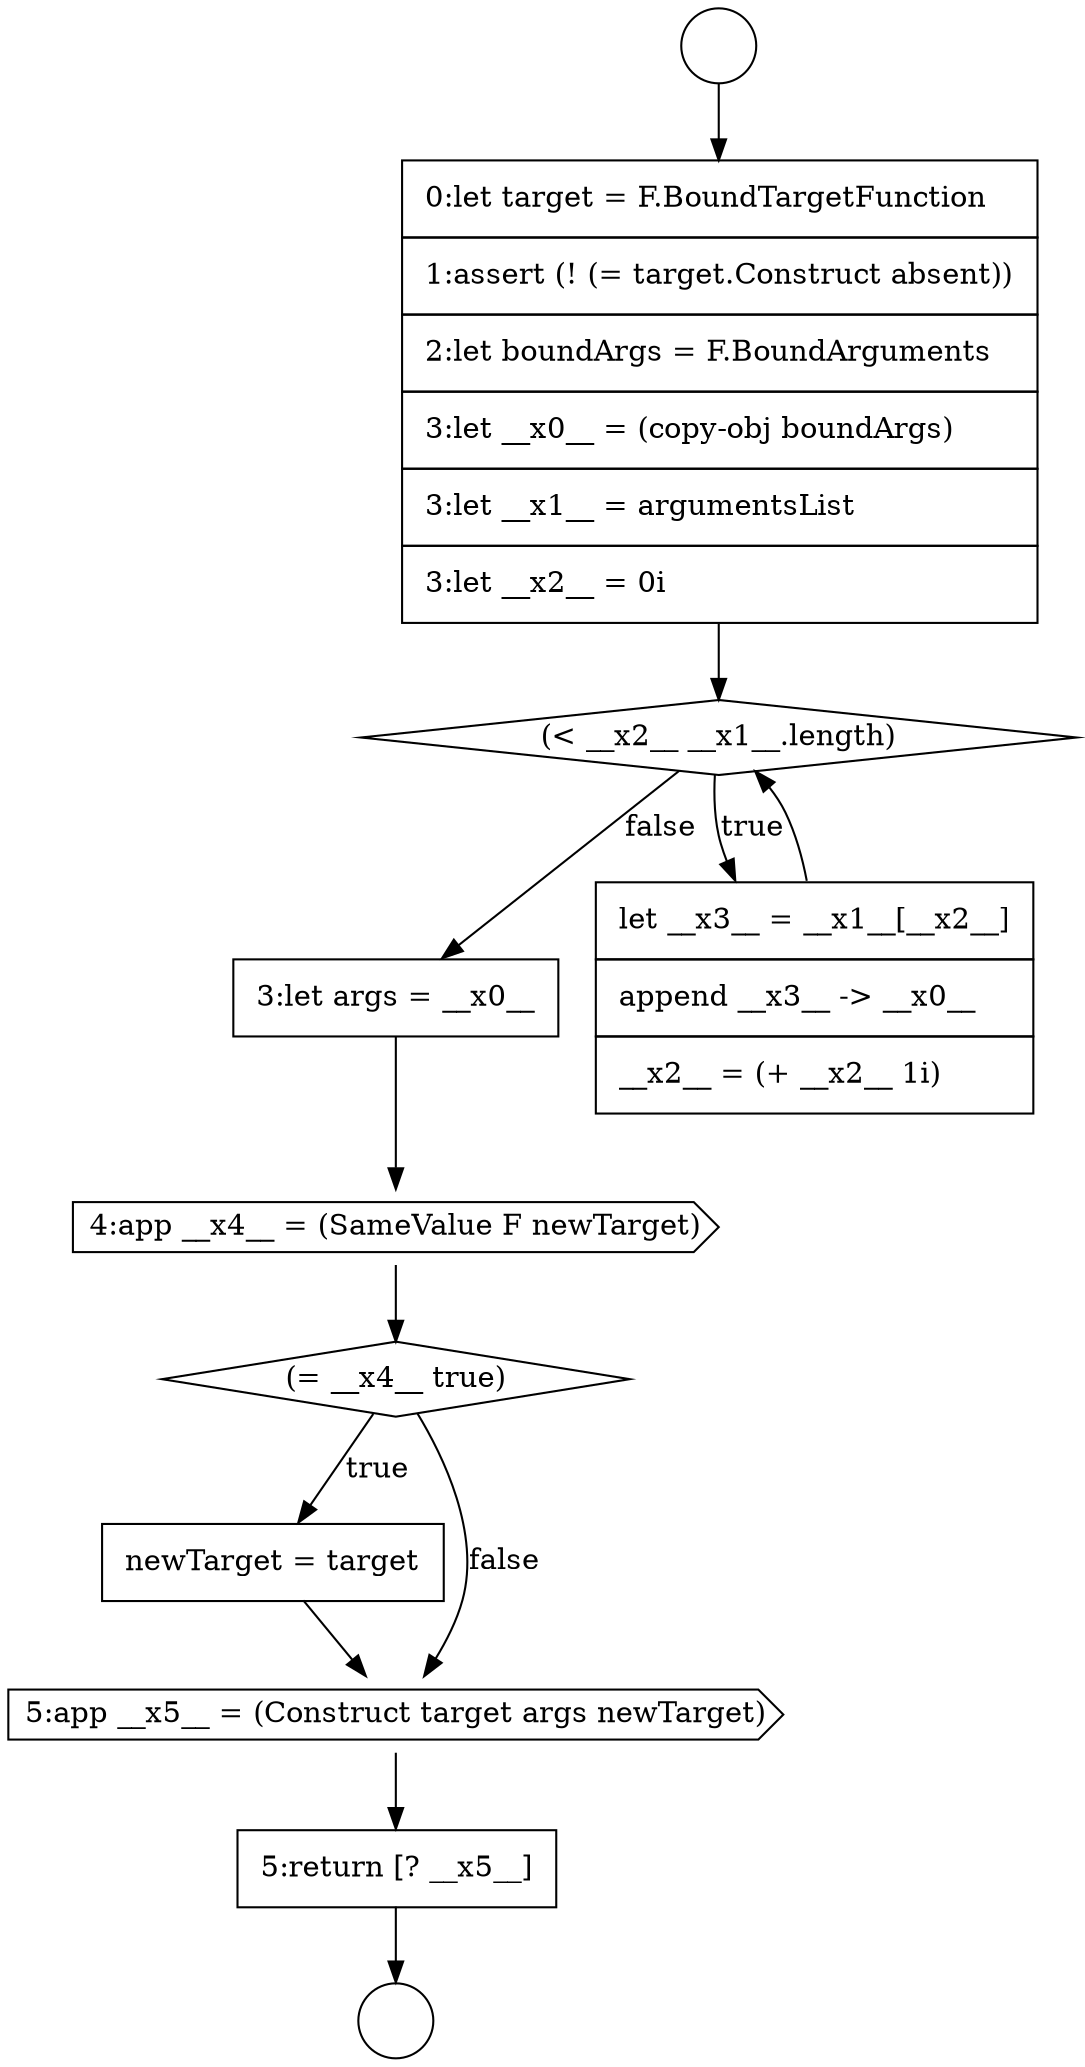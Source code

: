 digraph {
  node2105 [shape=none, margin=0, label=<<font color="black">
    <table border="0" cellborder="1" cellspacing="0" cellpadding="10">
      <tr><td align="left">5:return [? __x5__]</td></tr>
    </table>
  </font>> color="black" fillcolor="white" style=filled]
  node2103 [shape=none, margin=0, label=<<font color="black">
    <table border="0" cellborder="1" cellspacing="0" cellpadding="10">
      <tr><td align="left">newTarget = target</td></tr>
    </table>
  </font>> color="black" fillcolor="white" style=filled]
  node2100 [shape=none, margin=0, label=<<font color="black">
    <table border="0" cellborder="1" cellspacing="0" cellpadding="10">
      <tr><td align="left">3:let args = __x0__</td></tr>
    </table>
  </font>> color="black" fillcolor="white" style=filled]
  node2097 [shape=none, margin=0, label=<<font color="black">
    <table border="0" cellborder="1" cellspacing="0" cellpadding="10">
      <tr><td align="left">0:let target = F.BoundTargetFunction</td></tr>
      <tr><td align="left">1:assert (! (= target.Construct absent))</td></tr>
      <tr><td align="left">2:let boundArgs = F.BoundArguments</td></tr>
      <tr><td align="left">3:let __x0__ = (copy-obj boundArgs)</td></tr>
      <tr><td align="left">3:let __x1__ = argumentsList</td></tr>
      <tr><td align="left">3:let __x2__ = 0i</td></tr>
    </table>
  </font>> color="black" fillcolor="white" style=filled]
  node2101 [shape=cds, label=<<font color="black">4:app __x4__ = (SameValue F newTarget)</font>> color="black" fillcolor="white" style=filled]
  node2096 [shape=circle label=" " color="black" fillcolor="white" style=filled]
  node2098 [shape=diamond, label=<<font color="black">(&lt; __x2__ __x1__.length)</font>> color="black" fillcolor="white" style=filled]
  node2095 [shape=circle label=" " color="black" fillcolor="white" style=filled]
  node2102 [shape=diamond, label=<<font color="black">(= __x4__ true)</font>> color="black" fillcolor="white" style=filled]
  node2104 [shape=cds, label=<<font color="black">5:app __x5__ = (Construct target args newTarget)</font>> color="black" fillcolor="white" style=filled]
  node2099 [shape=none, margin=0, label=<<font color="black">
    <table border="0" cellborder="1" cellspacing="0" cellpadding="10">
      <tr><td align="left">let __x3__ = __x1__[__x2__]</td></tr>
      <tr><td align="left">append __x3__ -&gt; __x0__</td></tr>
      <tr><td align="left">__x2__ = (+ __x2__ 1i)</td></tr>
    </table>
  </font>> color="black" fillcolor="white" style=filled]
  node2102 -> node2103 [label=<<font color="black">true</font>> color="black"]
  node2102 -> node2104 [label=<<font color="black">false</font>> color="black"]
  node2103 -> node2104 [ color="black"]
  node2100 -> node2101 [ color="black"]
  node2098 -> node2099 [label=<<font color="black">true</font>> color="black"]
  node2098 -> node2100 [label=<<font color="black">false</font>> color="black"]
  node2099 -> node2098 [ color="black"]
  node2095 -> node2097 [ color="black"]
  node2097 -> node2098 [ color="black"]
  node2104 -> node2105 [ color="black"]
  node2105 -> node2096 [ color="black"]
  node2101 -> node2102 [ color="black"]
}
